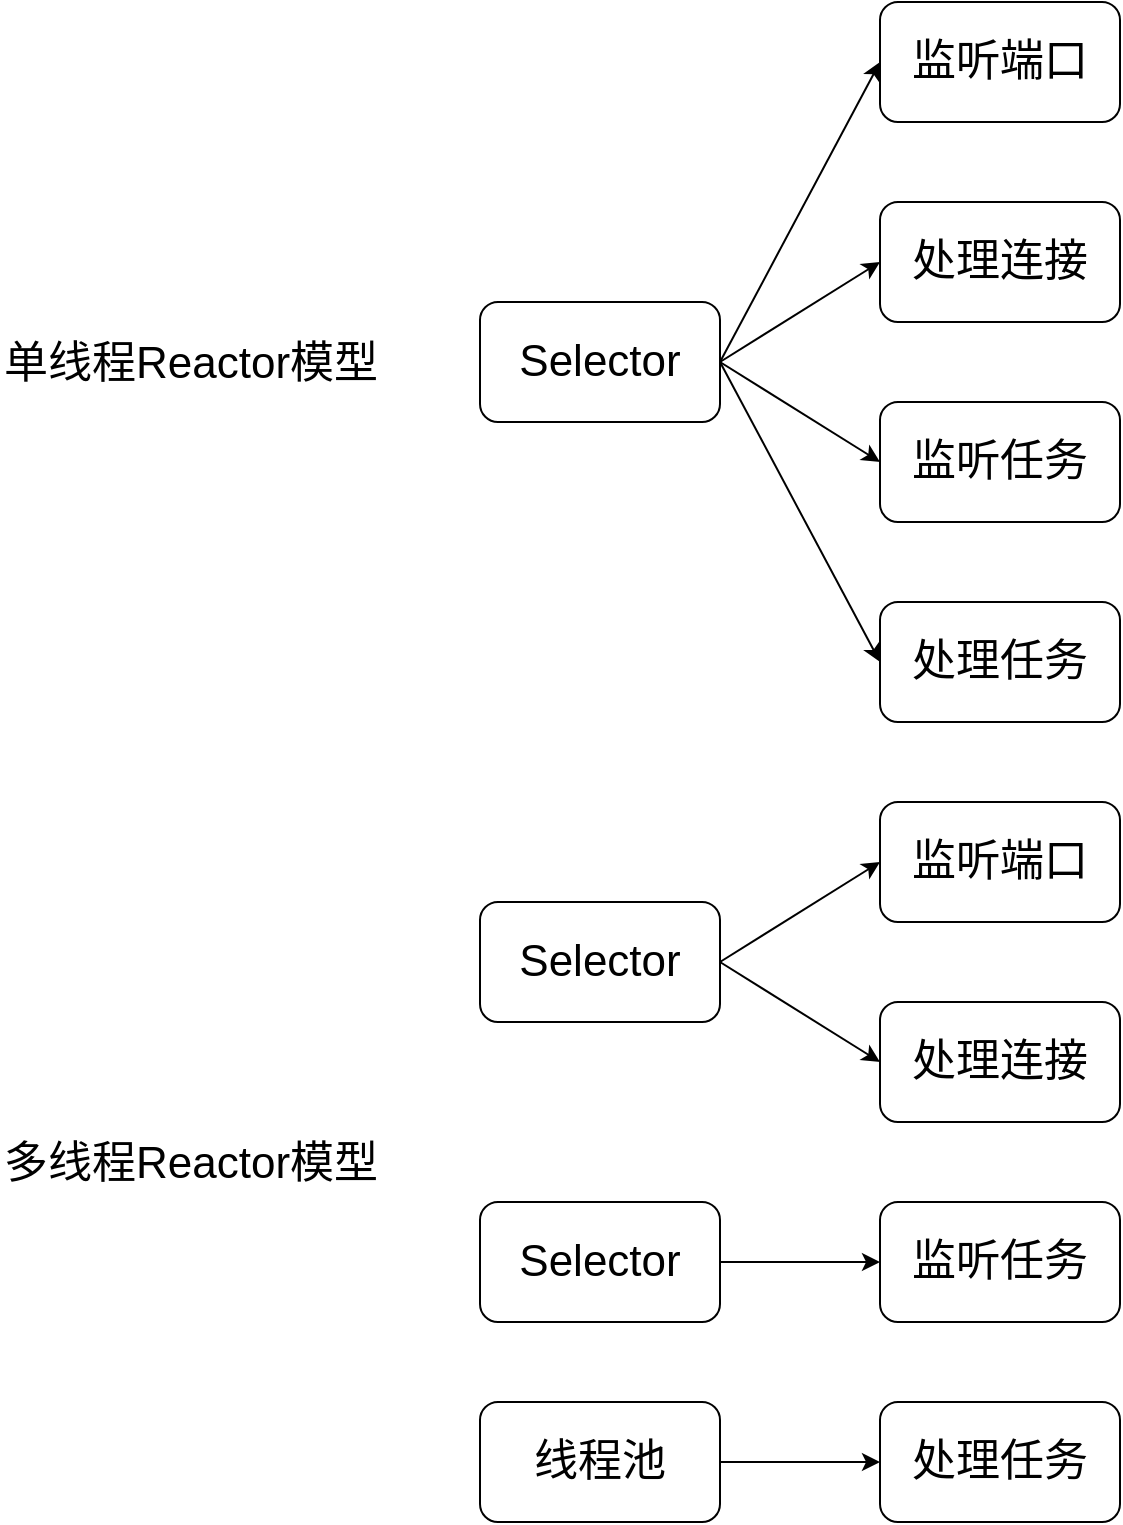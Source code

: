 <mxfile version="11.3.0" type="device" pages="1"><diagram id="25jt19_gi3prh1-GsPix" name="第 1 页"><mxGraphModel dx="1363" dy="811" grid="1" gridSize="10" guides="1" tooltips="1" connect="1" arrows="1" fold="1" page="1" pageScale="1" pageWidth="827" pageHeight="1169" math="0" shadow="0"><root><mxCell id="0"/><mxCell id="1" parent="0"/><mxCell id="QJAYVw7mTmCHh42uHvLw-6" style="rounded=0;orthogonalLoop=1;jettySize=auto;html=1;exitX=1;exitY=0.5;exitDx=0;exitDy=0;entryX=0;entryY=0.5;entryDx=0;entryDy=0;fontSize=22;" edge="1" parent="1" source="QJAYVw7mTmCHh42uHvLw-1" target="QJAYVw7mTmCHh42uHvLw-2"><mxGeometry relative="1" as="geometry"/></mxCell><mxCell id="QJAYVw7mTmCHh42uHvLw-7" style="edgeStyle=none;rounded=0;orthogonalLoop=1;jettySize=auto;html=1;exitX=1;exitY=0.5;exitDx=0;exitDy=0;entryX=0;entryY=0.5;entryDx=0;entryDy=0;fontSize=22;" edge="1" parent="1" source="QJAYVw7mTmCHh42uHvLw-1" target="QJAYVw7mTmCHh42uHvLw-3"><mxGeometry relative="1" as="geometry"/></mxCell><mxCell id="QJAYVw7mTmCHh42uHvLw-8" style="edgeStyle=none;rounded=0;orthogonalLoop=1;jettySize=auto;html=1;exitX=1;exitY=0.5;exitDx=0;exitDy=0;entryX=0;entryY=0.5;entryDx=0;entryDy=0;fontSize=22;" edge="1" parent="1" source="QJAYVw7mTmCHh42uHvLw-1" target="QJAYVw7mTmCHh42uHvLw-4"><mxGeometry relative="1" as="geometry"/></mxCell><mxCell id="QJAYVw7mTmCHh42uHvLw-9" style="edgeStyle=none;rounded=0;orthogonalLoop=1;jettySize=auto;html=1;exitX=1;exitY=0.5;exitDx=0;exitDy=0;entryX=0;entryY=0.5;entryDx=0;entryDy=0;fontSize=22;" edge="1" parent="1" source="QJAYVw7mTmCHh42uHvLw-1" target="QJAYVw7mTmCHh42uHvLw-5"><mxGeometry relative="1" as="geometry"/></mxCell><mxCell id="QJAYVw7mTmCHh42uHvLw-1" value="Selector" style="rounded=1;whiteSpace=wrap;html=1;fontSize=22;" vertex="1" parent="1"><mxGeometry x="280" y="190" width="120" height="60" as="geometry"/></mxCell><mxCell id="QJAYVw7mTmCHh42uHvLw-2" value="监听端口" style="rounded=1;whiteSpace=wrap;html=1;fontSize=22;" vertex="1" parent="1"><mxGeometry x="480" y="40" width="120" height="60" as="geometry"/></mxCell><mxCell id="QJAYVw7mTmCHh42uHvLw-3" value="处理连接" style="rounded=1;whiteSpace=wrap;html=1;fontSize=22;" vertex="1" parent="1"><mxGeometry x="480" y="140" width="120" height="60" as="geometry"/></mxCell><mxCell id="QJAYVw7mTmCHh42uHvLw-4" value="监听任务" style="rounded=1;whiteSpace=wrap;html=1;fontSize=22;" vertex="1" parent="1"><mxGeometry x="480" y="240" width="120" height="60" as="geometry"/></mxCell><mxCell id="QJAYVw7mTmCHh42uHvLw-5" value="处理任务" style="rounded=1;whiteSpace=wrap;html=1;fontSize=22;" vertex="1" parent="1"><mxGeometry x="480" y="340" width="120" height="60" as="geometry"/></mxCell><mxCell id="QJAYVw7mTmCHh42uHvLw-15" value="单线程Reactor模型" style="text;html=1;resizable=0;points=[];autosize=1;align=left;verticalAlign=top;spacingTop=-4;fontSize=22;" vertex="1" parent="1"><mxGeometry x="40" y="205" width="200" height="30" as="geometry"/></mxCell><mxCell id="QJAYVw7mTmCHh42uHvLw-16" style="rounded=0;orthogonalLoop=1;jettySize=auto;html=1;exitX=1;exitY=0.5;exitDx=0;exitDy=0;entryX=0;entryY=0.5;entryDx=0;entryDy=0;fontSize=22;" edge="1" source="QJAYVw7mTmCHh42uHvLw-20" target="QJAYVw7mTmCHh42uHvLw-21" parent="1"><mxGeometry relative="1" as="geometry"/></mxCell><mxCell id="QJAYVw7mTmCHh42uHvLw-17" style="edgeStyle=none;rounded=0;orthogonalLoop=1;jettySize=auto;html=1;exitX=1;exitY=0.5;exitDx=0;exitDy=0;entryX=0;entryY=0.5;entryDx=0;entryDy=0;fontSize=22;" edge="1" source="QJAYVw7mTmCHh42uHvLw-20" target="QJAYVw7mTmCHh42uHvLw-22" parent="1"><mxGeometry relative="1" as="geometry"/></mxCell><mxCell id="QJAYVw7mTmCHh42uHvLw-20" value="Selector" style="rounded=1;whiteSpace=wrap;html=1;fontSize=22;" vertex="1" parent="1"><mxGeometry x="280" y="490" width="120" height="60" as="geometry"/></mxCell><mxCell id="QJAYVw7mTmCHh42uHvLw-21" value="监听端口" style="rounded=1;whiteSpace=wrap;html=1;fontSize=22;" vertex="1" parent="1"><mxGeometry x="480" y="440" width="120" height="60" as="geometry"/></mxCell><mxCell id="QJAYVw7mTmCHh42uHvLw-22" value="处理连接" style="rounded=1;whiteSpace=wrap;html=1;fontSize=22;" vertex="1" parent="1"><mxGeometry x="480" y="540" width="120" height="60" as="geometry"/></mxCell><mxCell id="QJAYVw7mTmCHh42uHvLw-23" value="监听任务" style="rounded=1;whiteSpace=wrap;html=1;fontSize=22;" vertex="1" parent="1"><mxGeometry x="480" y="640" width="120" height="60" as="geometry"/></mxCell><mxCell id="QJAYVw7mTmCHh42uHvLw-24" value="处理任务" style="rounded=1;whiteSpace=wrap;html=1;fontSize=22;" vertex="1" parent="1"><mxGeometry x="480" y="740" width="120" height="60" as="geometry"/></mxCell><mxCell id="QJAYVw7mTmCHh42uHvLw-25" value="多线程Reactor模型" style="text;html=1;resizable=0;points=[];autosize=1;align=left;verticalAlign=top;spacingTop=-4;fontSize=22;" vertex="1" parent="1"><mxGeometry x="40" y="605" width="200" height="30" as="geometry"/></mxCell><mxCell id="QJAYVw7mTmCHh42uHvLw-27" style="edgeStyle=none;rounded=0;orthogonalLoop=1;jettySize=auto;html=1;exitX=1;exitY=0.5;exitDx=0;exitDy=0;fontSize=22;" edge="1" parent="1" source="QJAYVw7mTmCHh42uHvLw-26" target="QJAYVw7mTmCHh42uHvLw-23"><mxGeometry relative="1" as="geometry"/></mxCell><mxCell id="QJAYVw7mTmCHh42uHvLw-26" value="Selector" style="rounded=1;whiteSpace=wrap;html=1;fontSize=22;" vertex="1" parent="1"><mxGeometry x="280" y="640" width="120" height="60" as="geometry"/></mxCell><mxCell id="QJAYVw7mTmCHh42uHvLw-29" style="edgeStyle=none;rounded=0;orthogonalLoop=1;jettySize=auto;html=1;exitX=1;exitY=0.5;exitDx=0;exitDy=0;fontSize=22;" edge="1" parent="1" source="QJAYVw7mTmCHh42uHvLw-28" target="QJAYVw7mTmCHh42uHvLw-24"><mxGeometry relative="1" as="geometry"/></mxCell><mxCell id="QJAYVw7mTmCHh42uHvLw-28" value="线程池" style="rounded=1;whiteSpace=wrap;html=1;fontSize=22;" vertex="1" parent="1"><mxGeometry x="280" y="740" width="120" height="60" as="geometry"/></mxCell></root></mxGraphModel></diagram></mxfile>